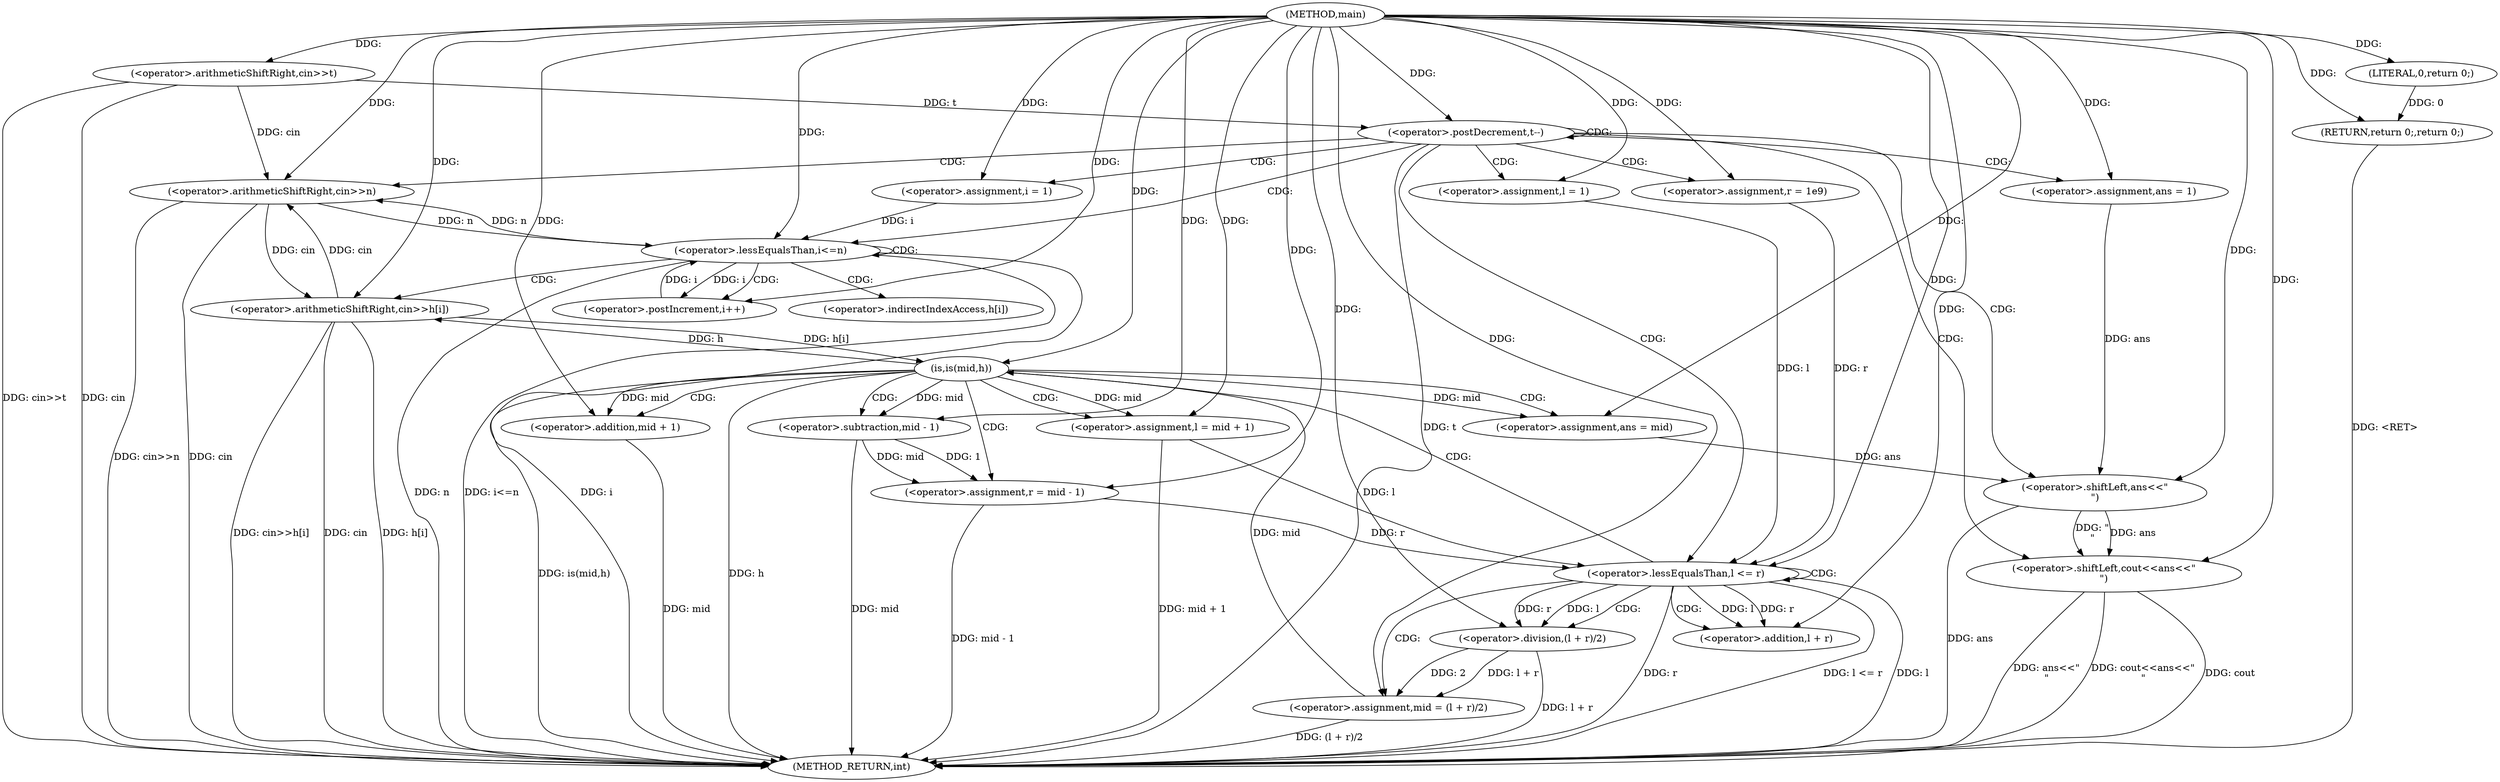 digraph "main" {  
"1000181" [label = "(METHOD,main)" ]
"1000262" [label = "(METHOD_RETURN,int)" ]
"1000184" [label = "(<operator>.arithmeticShiftRight,cin>>t)" ]
"1000260" [label = "(RETURN,return 0;,return 0;)" ]
"1000188" [label = "(<operator>.postDecrement,t--)" ]
"1000261" [label = "(LITERAL,0,return 0;)" ]
"1000192" [label = "(<operator>.arithmeticShiftRight,cin>>n)" ]
"1000212" [label = "(<operator>.assignment,l = 1)" ]
"1000216" [label = "(<operator>.assignment,r = 1e9)" ]
"1000220" [label = "(<operator>.assignment,ans = 1)" ]
"1000255" [label = "(<operator>.shiftLeft,cout<<ans<<\"\n\")" ]
"1000198" [label = "(<operator>.assignment,i = 1)" ]
"1000201" [label = "(<operator>.lessEqualsThan,i<=n)" ]
"1000204" [label = "(<operator>.postIncrement,i++)" ]
"1000206" [label = "(<operator>.arithmeticShiftRight,cin>>h[i])" ]
"1000224" [label = "(<operator>.lessEqualsThan,l <= r)" ]
"1000229" [label = "(<operator>.assignment,mid = (l + r)/2)" ]
"1000257" [label = "(<operator>.shiftLeft,ans<<\"\n\")" ]
"1000237" [label = "(is,is(mid,h))" ]
"1000231" [label = "(<operator>.division,(l + r)/2)" ]
"1000241" [label = "(<operator>.assignment,ans = mid)" ]
"1000244" [label = "(<operator>.assignment,l = mid + 1)" ]
"1000250" [label = "(<operator>.assignment,r = mid - 1)" ]
"1000232" [label = "(<operator>.addition,l + r)" ]
"1000246" [label = "(<operator>.addition,mid + 1)" ]
"1000252" [label = "(<operator>.subtraction,mid - 1)" ]
"1000208" [label = "(<operator>.indirectIndexAccess,h[i])" ]
  "1000184" -> "1000262"  [ label = "DDG: cin"] 
  "1000184" -> "1000262"  [ label = "DDG: cin>>t"] 
  "1000188" -> "1000262"  [ label = "DDG: t"] 
  "1000192" -> "1000262"  [ label = "DDG: cin"] 
  "1000192" -> "1000262"  [ label = "DDG: cin>>n"] 
  "1000201" -> "1000262"  [ label = "DDG: i"] 
  "1000201" -> "1000262"  [ label = "DDG: n"] 
  "1000201" -> "1000262"  [ label = "DDG: i<=n"] 
  "1000224" -> "1000262"  [ label = "DDG: l"] 
  "1000224" -> "1000262"  [ label = "DDG: r"] 
  "1000224" -> "1000262"  [ label = "DDG: l <= r"] 
  "1000257" -> "1000262"  [ label = "DDG: ans"] 
  "1000255" -> "1000262"  [ label = "DDG: ans<<\"\n\""] 
  "1000255" -> "1000262"  [ label = "DDG: cout<<ans<<\"\n\""] 
  "1000231" -> "1000262"  [ label = "DDG: l + r"] 
  "1000229" -> "1000262"  [ label = "DDG: (l + r)/2"] 
  "1000237" -> "1000262"  [ label = "DDG: h"] 
  "1000237" -> "1000262"  [ label = "DDG: is(mid,h)"] 
  "1000252" -> "1000262"  [ label = "DDG: mid"] 
  "1000250" -> "1000262"  [ label = "DDG: mid - 1"] 
  "1000246" -> "1000262"  [ label = "DDG: mid"] 
  "1000244" -> "1000262"  [ label = "DDG: mid + 1"] 
  "1000206" -> "1000262"  [ label = "DDG: cin"] 
  "1000206" -> "1000262"  [ label = "DDG: h[i]"] 
  "1000206" -> "1000262"  [ label = "DDG: cin>>h[i]"] 
  "1000260" -> "1000262"  [ label = "DDG: <RET>"] 
  "1000255" -> "1000262"  [ label = "DDG: cout"] 
  "1000261" -> "1000260"  [ label = "DDG: 0"] 
  "1000181" -> "1000260"  [ label = "DDG: "] 
  "1000181" -> "1000184"  [ label = "DDG: "] 
  "1000181" -> "1000261"  [ label = "DDG: "] 
  "1000184" -> "1000188"  [ label = "DDG: t"] 
  "1000181" -> "1000188"  [ label = "DDG: "] 
  "1000181" -> "1000212"  [ label = "DDG: "] 
  "1000181" -> "1000216"  [ label = "DDG: "] 
  "1000181" -> "1000220"  [ label = "DDG: "] 
  "1000184" -> "1000192"  [ label = "DDG: cin"] 
  "1000206" -> "1000192"  [ label = "DDG: cin"] 
  "1000181" -> "1000192"  [ label = "DDG: "] 
  "1000201" -> "1000192"  [ label = "DDG: n"] 
  "1000181" -> "1000198"  [ label = "DDG: "] 
  "1000181" -> "1000255"  [ label = "DDG: "] 
  "1000257" -> "1000255"  [ label = "DDG: \"\n\""] 
  "1000257" -> "1000255"  [ label = "DDG: ans"] 
  "1000198" -> "1000201"  [ label = "DDG: i"] 
  "1000204" -> "1000201"  [ label = "DDG: i"] 
  "1000181" -> "1000201"  [ label = "DDG: "] 
  "1000192" -> "1000201"  [ label = "DDG: n"] 
  "1000201" -> "1000204"  [ label = "DDG: i"] 
  "1000181" -> "1000204"  [ label = "DDG: "] 
  "1000192" -> "1000206"  [ label = "DDG: cin"] 
  "1000181" -> "1000206"  [ label = "DDG: "] 
  "1000237" -> "1000206"  [ label = "DDG: h"] 
  "1000212" -> "1000224"  [ label = "DDG: l"] 
  "1000244" -> "1000224"  [ label = "DDG: l"] 
  "1000181" -> "1000224"  [ label = "DDG: "] 
  "1000216" -> "1000224"  [ label = "DDG: r"] 
  "1000250" -> "1000224"  [ label = "DDG: r"] 
  "1000231" -> "1000229"  [ label = "DDG: 2"] 
  "1000231" -> "1000229"  [ label = "DDG: l + r"] 
  "1000220" -> "1000257"  [ label = "DDG: ans"] 
  "1000241" -> "1000257"  [ label = "DDG: ans"] 
  "1000181" -> "1000257"  [ label = "DDG: "] 
  "1000181" -> "1000229"  [ label = "DDG: "] 
  "1000224" -> "1000231"  [ label = "DDG: r"] 
  "1000181" -> "1000231"  [ label = "DDG: "] 
  "1000224" -> "1000231"  [ label = "DDG: l"] 
  "1000229" -> "1000237"  [ label = "DDG: mid"] 
  "1000181" -> "1000237"  [ label = "DDG: "] 
  "1000206" -> "1000237"  [ label = "DDG: h[i]"] 
  "1000237" -> "1000241"  [ label = "DDG: mid"] 
  "1000181" -> "1000241"  [ label = "DDG: "] 
  "1000181" -> "1000244"  [ label = "DDG: "] 
  "1000237" -> "1000244"  [ label = "DDG: mid"] 
  "1000252" -> "1000250"  [ label = "DDG: 1"] 
  "1000252" -> "1000250"  [ label = "DDG: mid"] 
  "1000224" -> "1000232"  [ label = "DDG: l"] 
  "1000181" -> "1000232"  [ label = "DDG: "] 
  "1000224" -> "1000232"  [ label = "DDG: r"] 
  "1000181" -> "1000250"  [ label = "DDG: "] 
  "1000181" -> "1000246"  [ label = "DDG: "] 
  "1000237" -> "1000246"  [ label = "DDG: mid"] 
  "1000237" -> "1000252"  [ label = "DDG: mid"] 
  "1000181" -> "1000252"  [ label = "DDG: "] 
  "1000188" -> "1000255"  [ label = "CDG: "] 
  "1000188" -> "1000216"  [ label = "CDG: "] 
  "1000188" -> "1000212"  [ label = "CDG: "] 
  "1000188" -> "1000188"  [ label = "CDG: "] 
  "1000188" -> "1000220"  [ label = "CDG: "] 
  "1000188" -> "1000257"  [ label = "CDG: "] 
  "1000188" -> "1000201"  [ label = "CDG: "] 
  "1000188" -> "1000224"  [ label = "CDG: "] 
  "1000188" -> "1000192"  [ label = "CDG: "] 
  "1000188" -> "1000198"  [ label = "CDG: "] 
  "1000201" -> "1000208"  [ label = "CDG: "] 
  "1000201" -> "1000204"  [ label = "CDG: "] 
  "1000201" -> "1000206"  [ label = "CDG: "] 
  "1000201" -> "1000201"  [ label = "CDG: "] 
  "1000224" -> "1000229"  [ label = "CDG: "] 
  "1000224" -> "1000237"  [ label = "CDG: "] 
  "1000224" -> "1000231"  [ label = "CDG: "] 
  "1000224" -> "1000224"  [ label = "CDG: "] 
  "1000224" -> "1000232"  [ label = "CDG: "] 
  "1000237" -> "1000246"  [ label = "CDG: "] 
  "1000237" -> "1000244"  [ label = "CDG: "] 
  "1000237" -> "1000252"  [ label = "CDG: "] 
  "1000237" -> "1000250"  [ label = "CDG: "] 
  "1000237" -> "1000241"  [ label = "CDG: "] 
}
